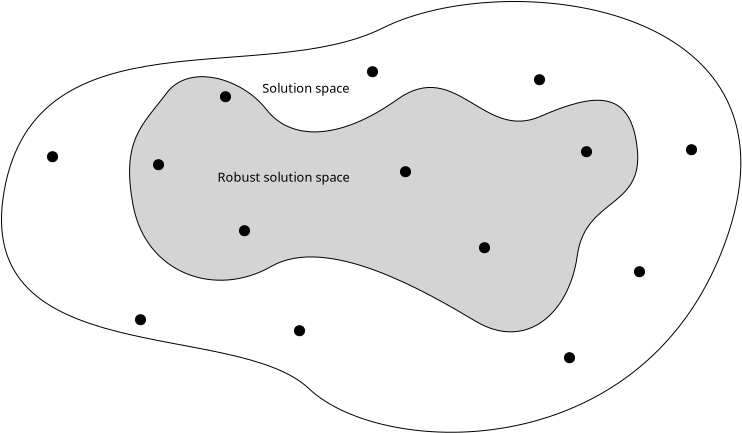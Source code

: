 <?xml version="1.0" encoding="UTF-8"?>
<dia:diagram xmlns:dia="http://www.lysator.liu.se/~alla/dia/">
  <dia:layer name="Baggrund" visible="true">
    <dia:object type="Standard - Beziergon" version="0" id="O0">
      <dia:attribute name="obj_pos">
        <dia:point val="39.45,14.8"/>
      </dia:attribute>
      <dia:attribute name="obj_bb">
        <dia:rectangle val="3.091,3.158;40.108,24.746"/>
      </dia:attribute>
      <dia:attribute name="bez_points">
        <dia:point val="39.45,14.8"/>
        <dia:point val="35.55,26.5"/>
        <dia:point val="22.2,26.05"/>
        <dia:point val="18.5,22.55"/>
        <dia:point val="14.8,19.05"/>
        <dia:point val="1.65,21.7"/>
        <dia:point val="3.25,12.65"/>
        <dia:point val="4.85,3.6"/>
        <dia:point val="16.2,7.5"/>
        <dia:point val="22.2,4.5"/>
        <dia:point val="28.2,1.5"/>
        <dia:point val="43.35,3.1"/>
      </dia:attribute>
      <dia:attribute name="corner_types">
        <dia:enum val="40653240"/>
        <dia:enum val="0"/>
        <dia:enum val="0"/>
        <dia:enum val="0"/>
        <dia:enum val="0"/>
      </dia:attribute>
      <dia:attribute name="line_width">
        <dia:real val="0.05"/>
      </dia:attribute>
      <dia:attribute name="show_background">
        <dia:boolean val="false"/>
      </dia:attribute>
    </dia:object>
    <dia:object type="Standard - Beziergon" version="0" id="O1">
      <dia:attribute name="obj_pos">
        <dia:point val="9.707,13.428"/>
      </dia:attribute>
      <dia:attribute name="obj_bb">
        <dia:rectangle val="9.494,6.917;34.954,19.726"/>
      </dia:attribute>
      <dia:attribute name="bez_points">
        <dia:point val="9.707,13.428"/>
        <dia:point val="9.057,10.079"/>
        <dia:point val="10.207,9.329"/>
        <dia:point val="11.357,7.779"/>
        <dia:point val="12.507,6.229"/>
        <dia:point val="15.157,7.029"/>
        <dia:point val="16.357,8.579"/>
        <dia:point val="17.557,10.129"/>
        <dia:point val="19.957,10.178"/>
        <dia:point val="22.907,8.079"/>
        <dia:point val="25.857,5.979"/>
        <dia:point val="27.207,10.178"/>
        <dia:point val="30.057,8.929"/>
        <dia:point val="32.907,7.679"/>
        <dia:point val="34.607,7.629"/>
        <dia:point val="34.907,10.579"/>
        <dia:point val="35.207,13.528"/>
        <dia:point val="32.307,12.979"/>
        <dia:point val="31.907,15.879"/>
        <dia:point val="31.507,18.779"/>
        <dia:point val="29.357,20.678"/>
        <dia:point val="26.825,19.171"/>
        <dia:point val="24.292,17.664"/>
        <dia:point val="19.407,14.829"/>
        <dia:point val="16.607,16.428"/>
        <dia:point val="13.807,18.029"/>
        <dia:point val="10.357,16.779"/>
      </dia:attribute>
      <dia:attribute name="corner_types">
        <dia:enum val="40653240"/>
        <dia:enum val="0"/>
        <dia:enum val="0"/>
        <dia:enum val="0"/>
        <dia:enum val="0"/>
        <dia:enum val="0"/>
        <dia:enum val="0"/>
        <dia:enum val="0"/>
        <dia:enum val="0"/>
        <dia:enum val="0"/>
      </dia:attribute>
      <dia:attribute name="line_width">
        <dia:real val="0.05"/>
      </dia:attribute>
      <dia:attribute name="inner_color">
        <dia:color val="#d4d4d4"/>
      </dia:attribute>
      <dia:attribute name="show_background">
        <dia:boolean val="true"/>
      </dia:attribute>
    </dia:object>
    <dia:object type="Standard - Ellipse" version="0" id="O2">
      <dia:attribute name="obj_pos">
        <dia:point val="10.716,11.094"/>
      </dia:attribute>
      <dia:attribute name="obj_bb">
        <dia:rectangle val="10.691,11.069;11.241,11.619"/>
      </dia:attribute>
      <dia:attribute name="elem_corner">
        <dia:point val="10.716,11.094"/>
      </dia:attribute>
      <dia:attribute name="elem_width">
        <dia:real val="0.5"/>
      </dia:attribute>
      <dia:attribute name="elem_height">
        <dia:real val="0.5"/>
      </dia:attribute>
      <dia:attribute name="border_width">
        <dia:real val="0.05"/>
      </dia:attribute>
      <dia:attribute name="inner_color">
        <dia:color val="#000000"/>
      </dia:attribute>
    </dia:object>
    <dia:object type="Standard - Ellipse" version="0" id="O3">
      <dia:attribute name="obj_pos">
        <dia:point val="15.016,14.394"/>
      </dia:attribute>
      <dia:attribute name="obj_bb">
        <dia:rectangle val="14.991,14.369;15.541,14.919"/>
      </dia:attribute>
      <dia:attribute name="elem_corner">
        <dia:point val="15.016,14.394"/>
      </dia:attribute>
      <dia:attribute name="elem_width">
        <dia:real val="0.5"/>
      </dia:attribute>
      <dia:attribute name="elem_height">
        <dia:real val="0.5"/>
      </dia:attribute>
      <dia:attribute name="border_width">
        <dia:real val="0.05"/>
      </dia:attribute>
      <dia:attribute name="inner_color">
        <dia:color val="#000000"/>
      </dia:attribute>
    </dia:object>
    <dia:object type="Standard - Ellipse" version="0" id="O4">
      <dia:attribute name="obj_pos">
        <dia:point val="5.416,10.694"/>
      </dia:attribute>
      <dia:attribute name="obj_bb">
        <dia:rectangle val="5.391,10.669;5.941,11.219"/>
      </dia:attribute>
      <dia:attribute name="elem_corner">
        <dia:point val="5.416,10.694"/>
      </dia:attribute>
      <dia:attribute name="elem_width">
        <dia:real val="0.5"/>
      </dia:attribute>
      <dia:attribute name="elem_height">
        <dia:real val="0.5"/>
      </dia:attribute>
      <dia:attribute name="border_width">
        <dia:real val="0.05"/>
      </dia:attribute>
      <dia:attribute name="inner_color">
        <dia:color val="#000000"/>
      </dia:attribute>
    </dia:object>
    <dia:object type="Standard - Ellipse" version="0" id="O5">
      <dia:attribute name="obj_pos">
        <dia:point val="21.416,6.444"/>
      </dia:attribute>
      <dia:attribute name="obj_bb">
        <dia:rectangle val="21.391,6.419;21.941,6.969"/>
      </dia:attribute>
      <dia:attribute name="elem_corner">
        <dia:point val="21.416,6.444"/>
      </dia:attribute>
      <dia:attribute name="elem_width">
        <dia:real val="0.5"/>
      </dia:attribute>
      <dia:attribute name="elem_height">
        <dia:real val="0.5"/>
      </dia:attribute>
      <dia:attribute name="border_width">
        <dia:real val="0.05"/>
      </dia:attribute>
      <dia:attribute name="inner_color">
        <dia:color val="#000000"/>
      </dia:attribute>
    </dia:object>
    <dia:object type="Standard - Ellipse" version="0" id="O6">
      <dia:attribute name="obj_pos">
        <dia:point val="29.766,6.844"/>
      </dia:attribute>
      <dia:attribute name="obj_bb">
        <dia:rectangle val="29.741,6.819;30.291,7.369"/>
      </dia:attribute>
      <dia:attribute name="elem_corner">
        <dia:point val="29.766,6.844"/>
      </dia:attribute>
      <dia:attribute name="elem_width">
        <dia:real val="0.5"/>
      </dia:attribute>
      <dia:attribute name="elem_height">
        <dia:real val="0.5"/>
      </dia:attribute>
      <dia:attribute name="border_width">
        <dia:real val="0.05"/>
      </dia:attribute>
      <dia:attribute name="inner_color">
        <dia:color val="#000000"/>
      </dia:attribute>
    </dia:object>
    <dia:object type="Standard - Ellipse" version="0" id="O7">
      <dia:attribute name="obj_pos">
        <dia:point val="34.766,16.444"/>
      </dia:attribute>
      <dia:attribute name="obj_bb">
        <dia:rectangle val="34.741,16.419;35.291,16.969"/>
      </dia:attribute>
      <dia:attribute name="elem_corner">
        <dia:point val="34.766,16.444"/>
      </dia:attribute>
      <dia:attribute name="elem_width">
        <dia:real val="0.5"/>
      </dia:attribute>
      <dia:attribute name="elem_height">
        <dia:real val="0.5"/>
      </dia:attribute>
      <dia:attribute name="border_width">
        <dia:real val="0.05"/>
      </dia:attribute>
      <dia:attribute name="inner_color">
        <dia:color val="#000000"/>
      </dia:attribute>
    </dia:object>
    <dia:object type="Standard - Ellipse" version="0" id="O8">
      <dia:attribute name="obj_pos">
        <dia:point val="23.066,11.444"/>
      </dia:attribute>
      <dia:attribute name="obj_bb">
        <dia:rectangle val="23.041,11.419;23.591,11.969"/>
      </dia:attribute>
      <dia:attribute name="elem_corner">
        <dia:point val="23.066,11.444"/>
      </dia:attribute>
      <dia:attribute name="elem_width">
        <dia:real val="0.5"/>
      </dia:attribute>
      <dia:attribute name="elem_height">
        <dia:real val="0.5"/>
      </dia:attribute>
      <dia:attribute name="border_width">
        <dia:real val="0.05"/>
      </dia:attribute>
      <dia:attribute name="inner_color">
        <dia:color val="#000000"/>
      </dia:attribute>
    </dia:object>
    <dia:object type="Standard - Ellipse" version="0" id="O9">
      <dia:attribute name="obj_pos">
        <dia:point val="17.766,19.394"/>
      </dia:attribute>
      <dia:attribute name="obj_bb">
        <dia:rectangle val="17.741,19.369;18.291,19.919"/>
      </dia:attribute>
      <dia:attribute name="elem_corner">
        <dia:point val="17.766,19.394"/>
      </dia:attribute>
      <dia:attribute name="elem_width">
        <dia:real val="0.5"/>
      </dia:attribute>
      <dia:attribute name="elem_height">
        <dia:real val="0.5"/>
      </dia:attribute>
      <dia:attribute name="border_width">
        <dia:real val="0.05"/>
      </dia:attribute>
      <dia:attribute name="inner_color">
        <dia:color val="#000000"/>
      </dia:attribute>
    </dia:object>
    <dia:object type="Standard - Ellipse" version="0" id="O10">
      <dia:attribute name="obj_pos">
        <dia:point val="27.016,15.244"/>
      </dia:attribute>
      <dia:attribute name="obj_bb">
        <dia:rectangle val="26.991,15.219;27.541,15.769"/>
      </dia:attribute>
      <dia:attribute name="elem_corner">
        <dia:point val="27.016,15.244"/>
      </dia:attribute>
      <dia:attribute name="elem_width">
        <dia:real val="0.5"/>
      </dia:attribute>
      <dia:attribute name="elem_height">
        <dia:real val="0.5"/>
      </dia:attribute>
      <dia:attribute name="border_width">
        <dia:real val="0.05"/>
      </dia:attribute>
      <dia:attribute name="inner_color">
        <dia:color val="#000000"/>
      </dia:attribute>
    </dia:object>
    <dia:object type="Standard - Ellipse" version="0" id="O11">
      <dia:attribute name="obj_pos">
        <dia:point val="31.266,20.744"/>
      </dia:attribute>
      <dia:attribute name="obj_bb">
        <dia:rectangle val="31.241,20.719;31.791,21.269"/>
      </dia:attribute>
      <dia:attribute name="elem_corner">
        <dia:point val="31.266,20.744"/>
      </dia:attribute>
      <dia:attribute name="elem_width">
        <dia:real val="0.5"/>
      </dia:attribute>
      <dia:attribute name="elem_height">
        <dia:real val="0.5"/>
      </dia:attribute>
      <dia:attribute name="border_width">
        <dia:real val="0.05"/>
      </dia:attribute>
      <dia:attribute name="inner_color">
        <dia:color val="#000000"/>
      </dia:attribute>
    </dia:object>
    <dia:object type="Standard - Ellipse" version="0" id="O12">
      <dia:attribute name="obj_pos">
        <dia:point val="14.066,7.694"/>
      </dia:attribute>
      <dia:attribute name="obj_bb">
        <dia:rectangle val="14.041,7.669;14.591,8.219"/>
      </dia:attribute>
      <dia:attribute name="elem_corner">
        <dia:point val="14.066,7.694"/>
      </dia:attribute>
      <dia:attribute name="elem_width">
        <dia:real val="0.5"/>
      </dia:attribute>
      <dia:attribute name="elem_height">
        <dia:real val="0.5"/>
      </dia:attribute>
      <dia:attribute name="border_width">
        <dia:real val="0.05"/>
      </dia:attribute>
      <dia:attribute name="inner_color">
        <dia:color val="#000000"/>
      </dia:attribute>
    </dia:object>
    <dia:object type="Standard - Ellipse" version="0" id="O13">
      <dia:attribute name="obj_pos">
        <dia:point val="9.816,18.844"/>
      </dia:attribute>
      <dia:attribute name="obj_bb">
        <dia:rectangle val="9.791,18.819;10.341,19.369"/>
      </dia:attribute>
      <dia:attribute name="elem_corner">
        <dia:point val="9.816,18.844"/>
      </dia:attribute>
      <dia:attribute name="elem_width">
        <dia:real val="0.5"/>
      </dia:attribute>
      <dia:attribute name="elem_height">
        <dia:real val="0.5"/>
      </dia:attribute>
      <dia:attribute name="border_width">
        <dia:real val="0.05"/>
      </dia:attribute>
      <dia:attribute name="inner_color">
        <dia:color val="#000000"/>
      </dia:attribute>
    </dia:object>
    <dia:object type="Standard - Ellipse" version="0" id="O14">
      <dia:attribute name="obj_pos">
        <dia:point val="32.116,10.444"/>
      </dia:attribute>
      <dia:attribute name="obj_bb">
        <dia:rectangle val="32.091,10.419;32.641,10.969"/>
      </dia:attribute>
      <dia:attribute name="elem_corner">
        <dia:point val="32.116,10.444"/>
      </dia:attribute>
      <dia:attribute name="elem_width">
        <dia:real val="0.5"/>
      </dia:attribute>
      <dia:attribute name="elem_height">
        <dia:real val="0.5"/>
      </dia:attribute>
      <dia:attribute name="border_width">
        <dia:real val="0.05"/>
      </dia:attribute>
      <dia:attribute name="inner_color">
        <dia:color val="#000000"/>
      </dia:attribute>
    </dia:object>
    <dia:object type="Standard - Ellipse" version="0" id="O15">
      <dia:attribute name="obj_pos">
        <dia:point val="37.366,10.344"/>
      </dia:attribute>
      <dia:attribute name="obj_bb">
        <dia:rectangle val="37.341,10.319;37.891,10.869"/>
      </dia:attribute>
      <dia:attribute name="elem_corner">
        <dia:point val="37.366,10.344"/>
      </dia:attribute>
      <dia:attribute name="elem_width">
        <dia:real val="0.5"/>
      </dia:attribute>
      <dia:attribute name="elem_height">
        <dia:real val="0.5"/>
      </dia:attribute>
      <dia:attribute name="border_width">
        <dia:real val="0.05"/>
      </dia:attribute>
      <dia:attribute name="inner_color">
        <dia:color val="#000000"/>
      </dia:attribute>
    </dia:object>
    <dia:object type="Standard - Text" version="1" id="O16">
      <dia:attribute name="obj_pos">
        <dia:point val="16.15,7.75"/>
      </dia:attribute>
      <dia:attribute name="obj_bb">
        <dia:rectangle val="16.15,7.029;20.971,8.043"/>
      </dia:attribute>
      <dia:attribute name="text">
        <dia:composite type="text">
          <dia:attribute name="string">
            <dia:string>#Solution space#</dia:string>
          </dia:attribute>
          <dia:attribute name="font">
            <dia:font family="sans" style="0" name="Helvetica"/>
          </dia:attribute>
          <dia:attribute name="height">
            <dia:real val="0.8"/>
          </dia:attribute>
          <dia:attribute name="pos">
            <dia:point val="16.15,7.75"/>
          </dia:attribute>
          <dia:attribute name="color">
            <dia:color val="#000000"/>
          </dia:attribute>
          <dia:attribute name="alignment">
            <dia:enum val="0"/>
          </dia:attribute>
        </dia:composite>
      </dia:attribute>
      <dia:attribute name="valign">
        <dia:enum val="3"/>
      </dia:attribute>
    </dia:object>
    <dia:object type="Standard - Text" version="1" id="O17">
      <dia:attribute name="obj_pos">
        <dia:point val="13.916,12.194"/>
      </dia:attribute>
      <dia:attribute name="obj_bb">
        <dia:rectangle val="13.916,11.473;21.187,12.486"/>
      </dia:attribute>
      <dia:attribute name="text">
        <dia:composite type="text">
          <dia:attribute name="string">
            <dia:string>#Robust solution space#</dia:string>
          </dia:attribute>
          <dia:attribute name="font">
            <dia:font family="sans" style="0" name="Helvetica"/>
          </dia:attribute>
          <dia:attribute name="height">
            <dia:real val="0.8"/>
          </dia:attribute>
          <dia:attribute name="pos">
            <dia:point val="13.916,12.194"/>
          </dia:attribute>
          <dia:attribute name="color">
            <dia:color val="#000000"/>
          </dia:attribute>
          <dia:attribute name="alignment">
            <dia:enum val="0"/>
          </dia:attribute>
        </dia:composite>
      </dia:attribute>
      <dia:attribute name="valign">
        <dia:enum val="3"/>
      </dia:attribute>
    </dia:object>
  </dia:layer>
</dia:diagram>
